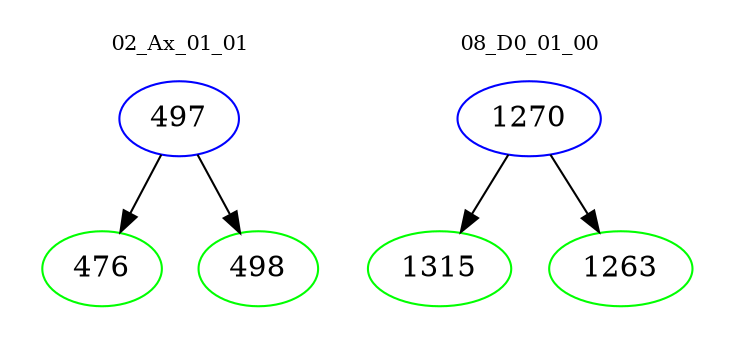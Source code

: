 digraph{
subgraph cluster_0 {
color = white
label = "02_Ax_01_01";
fontsize=10;
T0_497 [label="497", color="blue"]
T0_497 -> T0_476 [color="black"]
T0_476 [label="476", color="green"]
T0_497 -> T0_498 [color="black"]
T0_498 [label="498", color="green"]
}
subgraph cluster_1 {
color = white
label = "08_D0_01_00";
fontsize=10;
T1_1270 [label="1270", color="blue"]
T1_1270 -> T1_1315 [color="black"]
T1_1315 [label="1315", color="green"]
T1_1270 -> T1_1263 [color="black"]
T1_1263 [label="1263", color="green"]
}
}
